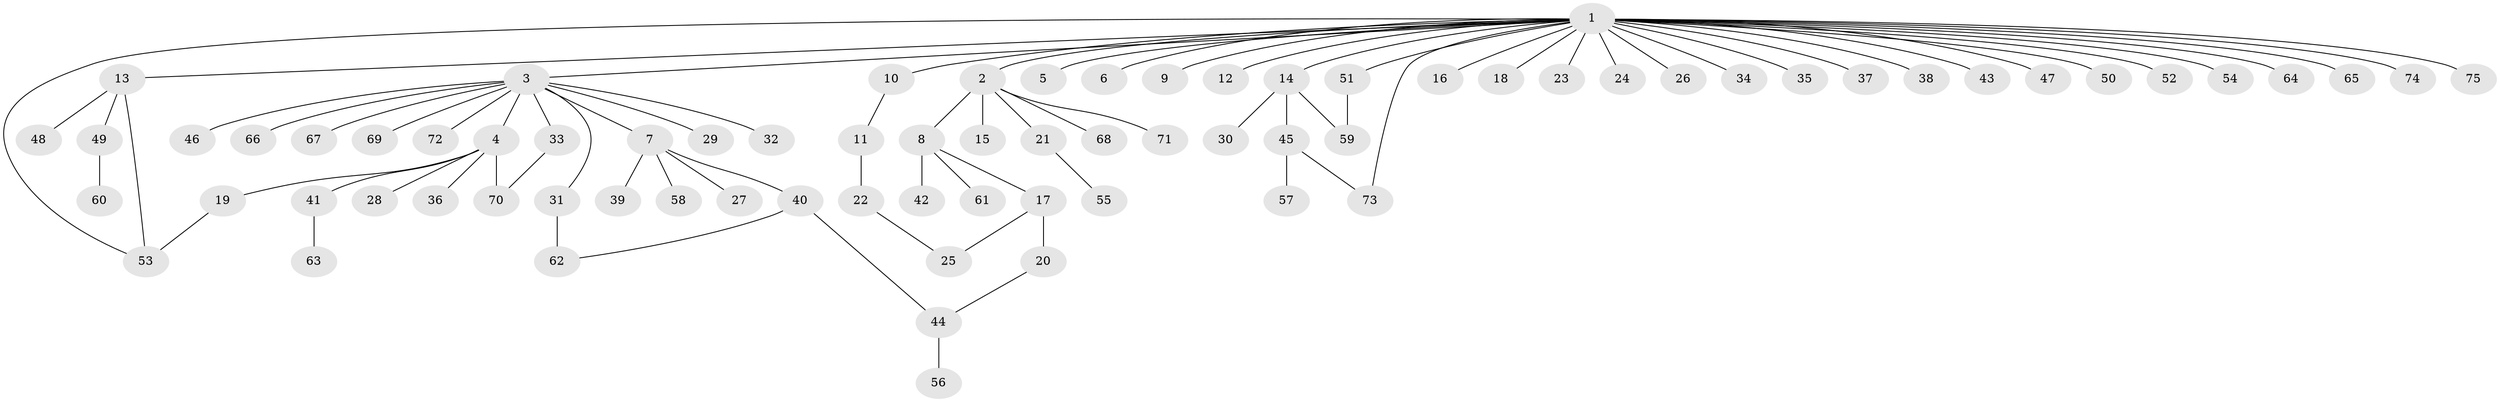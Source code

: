 // original degree distribution, {32: 0.009345794392523364, 7: 0.018691588785046728, 13: 0.009345794392523364, 1: 0.5981308411214953, 6: 0.009345794392523364, 5: 0.037383177570093455, 2: 0.22429906542056074, 3: 0.06542056074766354, 4: 0.028037383177570093}
// Generated by graph-tools (version 1.1) at 2025/50/03/04/25 22:50:19]
// undirected, 75 vertices, 82 edges
graph export_dot {
  node [color=gray90,style=filled];
  1;
  2;
  3;
  4;
  5;
  6;
  7;
  8;
  9;
  10;
  11;
  12;
  13;
  14;
  15;
  16;
  17;
  18;
  19;
  20;
  21;
  22;
  23;
  24;
  25;
  26;
  27;
  28;
  29;
  30;
  31;
  32;
  33;
  34;
  35;
  36;
  37;
  38;
  39;
  40;
  41;
  42;
  43;
  44;
  45;
  46;
  47;
  48;
  49;
  50;
  51;
  52;
  53;
  54;
  55;
  56;
  57;
  58;
  59;
  60;
  61;
  62;
  63;
  64;
  65;
  66;
  67;
  68;
  69;
  70;
  71;
  72;
  73;
  74;
  75;
  1 -- 2 [weight=1.0];
  1 -- 3 [weight=1.0];
  1 -- 5 [weight=1.0];
  1 -- 6 [weight=1.0];
  1 -- 9 [weight=1.0];
  1 -- 10 [weight=1.0];
  1 -- 12 [weight=1.0];
  1 -- 13 [weight=1.0];
  1 -- 14 [weight=1.0];
  1 -- 16 [weight=1.0];
  1 -- 18 [weight=1.0];
  1 -- 23 [weight=1.0];
  1 -- 24 [weight=1.0];
  1 -- 26 [weight=1.0];
  1 -- 34 [weight=1.0];
  1 -- 35 [weight=1.0];
  1 -- 37 [weight=1.0];
  1 -- 38 [weight=1.0];
  1 -- 43 [weight=1.0];
  1 -- 47 [weight=1.0];
  1 -- 50 [weight=1.0];
  1 -- 51 [weight=1.0];
  1 -- 52 [weight=1.0];
  1 -- 53 [weight=1.0];
  1 -- 54 [weight=1.0];
  1 -- 64 [weight=1.0];
  1 -- 65 [weight=1.0];
  1 -- 73 [weight=1.0];
  1 -- 74 [weight=1.0];
  1 -- 75 [weight=1.0];
  2 -- 8 [weight=1.0];
  2 -- 15 [weight=1.0];
  2 -- 21 [weight=1.0];
  2 -- 68 [weight=1.0];
  2 -- 71 [weight=1.0];
  3 -- 4 [weight=1.0];
  3 -- 7 [weight=1.0];
  3 -- 29 [weight=1.0];
  3 -- 31 [weight=1.0];
  3 -- 32 [weight=1.0];
  3 -- 33 [weight=1.0];
  3 -- 46 [weight=1.0];
  3 -- 66 [weight=1.0];
  3 -- 67 [weight=1.0];
  3 -- 69 [weight=1.0];
  3 -- 72 [weight=1.0];
  4 -- 19 [weight=1.0];
  4 -- 28 [weight=1.0];
  4 -- 36 [weight=1.0];
  4 -- 41 [weight=1.0];
  4 -- 70 [weight=1.0];
  7 -- 27 [weight=1.0];
  7 -- 39 [weight=1.0];
  7 -- 40 [weight=1.0];
  7 -- 58 [weight=1.0];
  8 -- 17 [weight=1.0];
  8 -- 42 [weight=1.0];
  8 -- 61 [weight=1.0];
  10 -- 11 [weight=1.0];
  11 -- 22 [weight=1.0];
  13 -- 48 [weight=1.0];
  13 -- 49 [weight=1.0];
  13 -- 53 [weight=1.0];
  14 -- 30 [weight=1.0];
  14 -- 45 [weight=1.0];
  14 -- 59 [weight=1.0];
  17 -- 20 [weight=2.0];
  17 -- 25 [weight=1.0];
  19 -- 53 [weight=1.0];
  20 -- 44 [weight=1.0];
  21 -- 55 [weight=1.0];
  22 -- 25 [weight=1.0];
  31 -- 62 [weight=2.0];
  33 -- 70 [weight=1.0];
  40 -- 44 [weight=1.0];
  40 -- 62 [weight=1.0];
  41 -- 63 [weight=1.0];
  44 -- 56 [weight=1.0];
  45 -- 57 [weight=1.0];
  45 -- 73 [weight=1.0];
  49 -- 60 [weight=1.0];
  51 -- 59 [weight=1.0];
}
